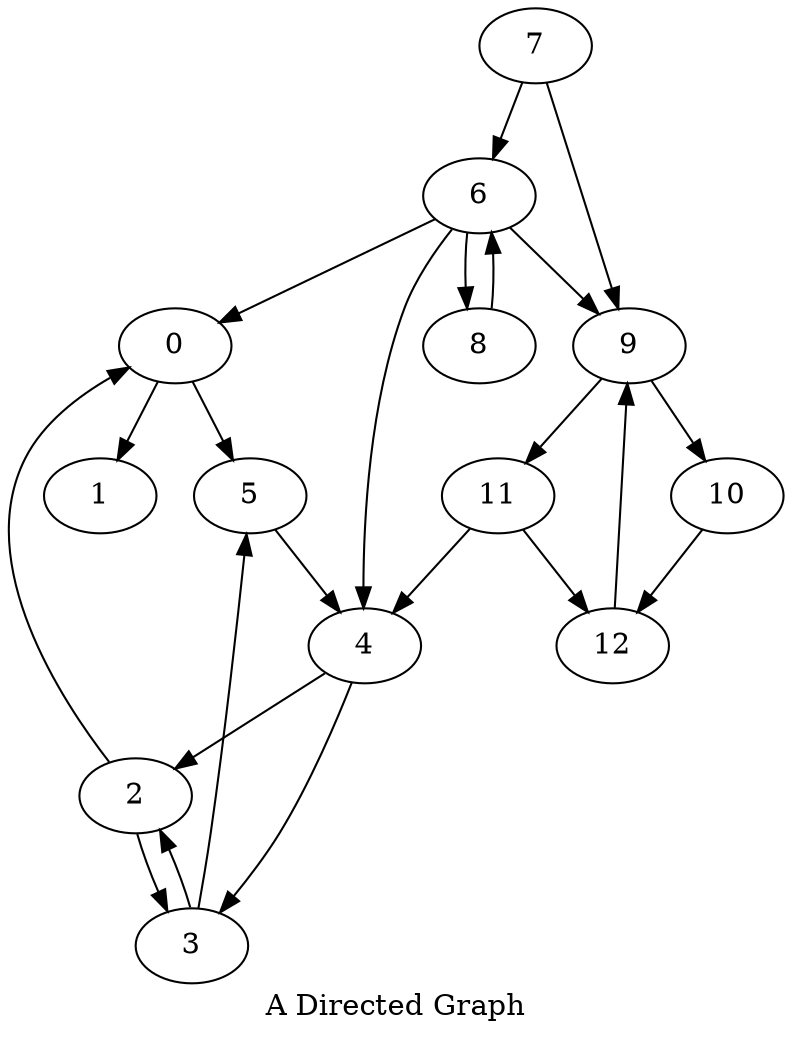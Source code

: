 digraph {
    label="A Directed Graph";

    0 -> 1;
    0 -> 5;
    2 -> 0;
    2 -> 3;
    3 -> 2;
    3 -> 5;
    4 -> 2;
    4 -> 3;
    5 -> 4;
    6 -> 0;
    6 -> 4;
    6 -> 8;
    6 -> 9;
    7 -> 6;
    7 -> 9;
    8 -> 6;
    9 -> 10;
    9 -> 11;
    10 -> 12;
    11 -> 4;
    11 -> 12;
    12 -> 9;

}
